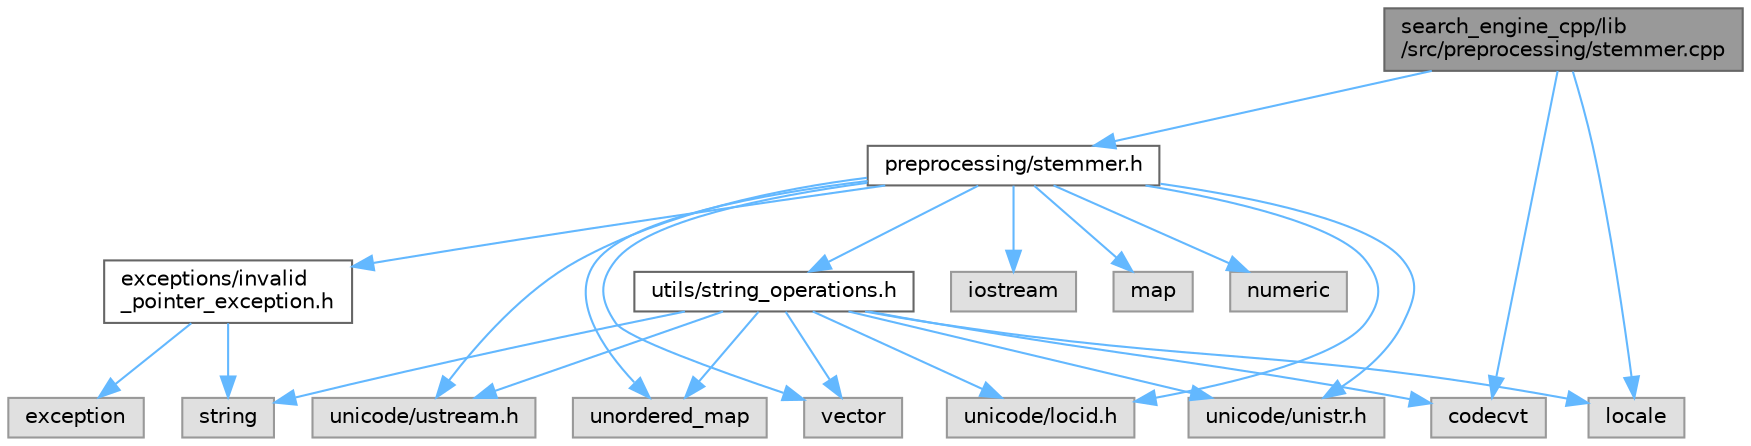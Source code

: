 digraph "search_engine_cpp/lib/src/preprocessing/stemmer.cpp"
{
 // LATEX_PDF_SIZE
  bgcolor="transparent";
  edge [fontname=Helvetica,fontsize=10,labelfontname=Helvetica,labelfontsize=10];
  node [fontname=Helvetica,fontsize=10,shape=box,height=0.2,width=0.4];
  Node1 [id="Node000001",label="search_engine_cpp/lib\l/src/preprocessing/stemmer.cpp",height=0.2,width=0.4,color="gray40", fillcolor="grey60", style="filled", fontcolor="black",tooltip=" "];
  Node1 -> Node2 [id="edge24_Node000001_Node000002",color="steelblue1",style="solid",tooltip=" "];
  Node2 [id="Node000002",label="preprocessing/stemmer.h",height=0.2,width=0.4,color="grey40", fillcolor="white", style="filled",URL="$stemmer_8h.html",tooltip=" "];
  Node2 -> Node3 [id="edge25_Node000002_Node000003",color="steelblue1",style="solid",tooltip=" "];
  Node3 [id="Node000003",label="unicode/locid.h",height=0.2,width=0.4,color="grey60", fillcolor="#E0E0E0", style="filled",tooltip=" "];
  Node2 -> Node4 [id="edge26_Node000002_Node000004",color="steelblue1",style="solid",tooltip=" "];
  Node4 [id="Node000004",label="unicode/unistr.h",height=0.2,width=0.4,color="grey60", fillcolor="#E0E0E0", style="filled",tooltip=" "];
  Node2 -> Node5 [id="edge27_Node000002_Node000005",color="steelblue1",style="solid",tooltip=" "];
  Node5 [id="Node000005",label="unicode/ustream.h",height=0.2,width=0.4,color="grey60", fillcolor="#E0E0E0", style="filled",tooltip=" "];
  Node2 -> Node6 [id="edge28_Node000002_Node000006",color="steelblue1",style="solid",tooltip=" "];
  Node6 [id="Node000006",label="iostream",height=0.2,width=0.4,color="grey60", fillcolor="#E0E0E0", style="filled",tooltip=" "];
  Node2 -> Node7 [id="edge29_Node000002_Node000007",color="steelblue1",style="solid",tooltip=" "];
  Node7 [id="Node000007",label="map",height=0.2,width=0.4,color="grey60", fillcolor="#E0E0E0", style="filled",tooltip=" "];
  Node2 -> Node8 [id="edge30_Node000002_Node000008",color="steelblue1",style="solid",tooltip=" "];
  Node8 [id="Node000008",label="numeric",height=0.2,width=0.4,color="grey60", fillcolor="#E0E0E0", style="filled",tooltip=" "];
  Node2 -> Node9 [id="edge31_Node000002_Node000009",color="steelblue1",style="solid",tooltip=" "];
  Node9 [id="Node000009",label="unordered_map",height=0.2,width=0.4,color="grey60", fillcolor="#E0E0E0", style="filled",tooltip=" "];
  Node2 -> Node10 [id="edge32_Node000002_Node000010",color="steelblue1",style="solid",tooltip=" "];
  Node10 [id="Node000010",label="vector",height=0.2,width=0.4,color="grey60", fillcolor="#E0E0E0", style="filled",tooltip=" "];
  Node2 -> Node11 [id="edge33_Node000002_Node000011",color="steelblue1",style="solid",tooltip=" "];
  Node11 [id="Node000011",label="exceptions/invalid\l_pointer_exception.h",height=0.2,width=0.4,color="grey40", fillcolor="white", style="filled",URL="$invalid__pointer__exception_8h.html",tooltip=" "];
  Node11 -> Node12 [id="edge34_Node000011_Node000012",color="steelblue1",style="solid",tooltip=" "];
  Node12 [id="Node000012",label="exception",height=0.2,width=0.4,color="grey60", fillcolor="#E0E0E0", style="filled",tooltip=" "];
  Node11 -> Node13 [id="edge35_Node000011_Node000013",color="steelblue1",style="solid",tooltip=" "];
  Node13 [id="Node000013",label="string",height=0.2,width=0.4,color="grey60", fillcolor="#E0E0E0", style="filled",tooltip=" "];
  Node2 -> Node14 [id="edge36_Node000002_Node000014",color="steelblue1",style="solid",tooltip=" "];
  Node14 [id="Node000014",label="utils/string_operations.h",height=0.2,width=0.4,color="grey40", fillcolor="white", style="filled",URL="$string__operations_8h.html",tooltip=" "];
  Node14 -> Node3 [id="edge37_Node000014_Node000003",color="steelblue1",style="solid",tooltip=" "];
  Node14 -> Node4 [id="edge38_Node000014_Node000004",color="steelblue1",style="solid",tooltip=" "];
  Node14 -> Node5 [id="edge39_Node000014_Node000005",color="steelblue1",style="solid",tooltip=" "];
  Node14 -> Node15 [id="edge40_Node000014_Node000015",color="steelblue1",style="solid",tooltip=" "];
  Node15 [id="Node000015",label="codecvt",height=0.2,width=0.4,color="grey60", fillcolor="#E0E0E0", style="filled",tooltip=" "];
  Node14 -> Node16 [id="edge41_Node000014_Node000016",color="steelblue1",style="solid",tooltip=" "];
  Node16 [id="Node000016",label="locale",height=0.2,width=0.4,color="grey60", fillcolor="#E0E0E0", style="filled",tooltip=" "];
  Node14 -> Node13 [id="edge42_Node000014_Node000013",color="steelblue1",style="solid",tooltip=" "];
  Node14 -> Node9 [id="edge43_Node000014_Node000009",color="steelblue1",style="solid",tooltip=" "];
  Node14 -> Node10 [id="edge44_Node000014_Node000010",color="steelblue1",style="solid",tooltip=" "];
  Node1 -> Node15 [id="edge45_Node000001_Node000015",color="steelblue1",style="solid",tooltip=" "];
  Node1 -> Node16 [id="edge46_Node000001_Node000016",color="steelblue1",style="solid",tooltip=" "];
}

